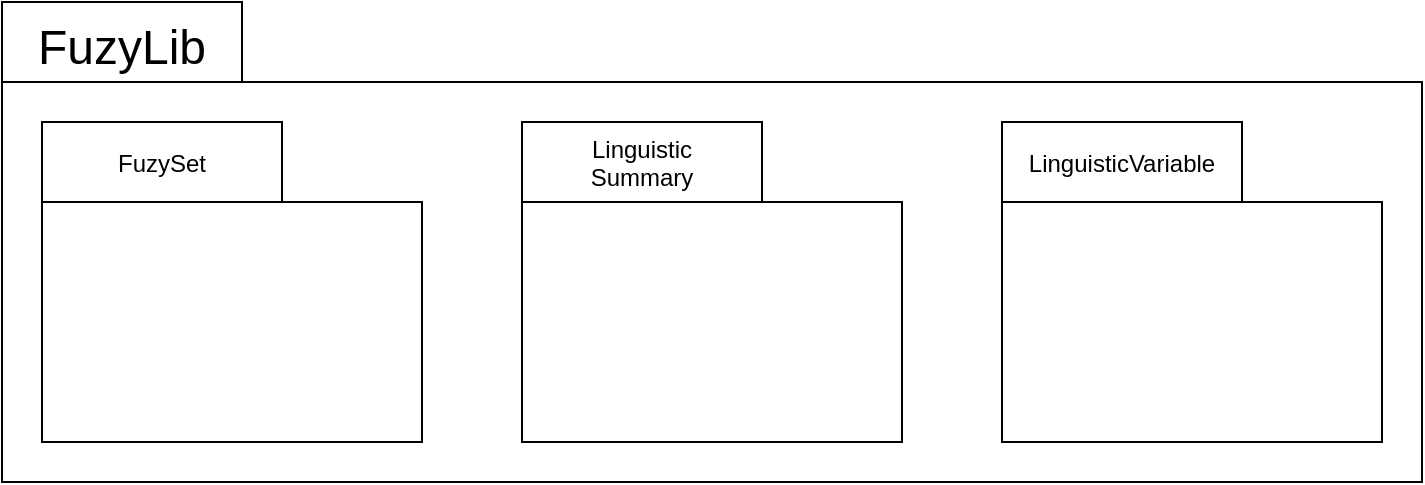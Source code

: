 <mxfile version="24.4.0" type="device">
  <diagram name="Page-1" id="b5b7bab2-c9e2-2cf4-8b2a-24fd1a2a6d21">
    <mxGraphModel dx="1372" dy="884" grid="1" gridSize="10" guides="1" tooltips="1" connect="1" arrows="1" fold="1" page="1" pageScale="1" pageWidth="827" pageHeight="1169" background="none" math="0" shadow="0">
      <root>
        <mxCell id="0" />
        <mxCell id="1" parent="0" />
        <mxCell id="XzUnMnenu4ofP4VCOcNQ-1" value="" style="shape=folder;fontStyle=1;spacingTop=10;tabWidth=120;tabHeight=40;tabPosition=left;html=1;whiteSpace=wrap;" parent="1" vertex="1">
          <mxGeometry x="70" y="90" width="710" height="240" as="geometry" />
        </mxCell>
        <mxCell id="XzUnMnenu4ofP4VCOcNQ-13" value="" style="shape=folder;fontStyle=1;spacingTop=10;tabWidth=120;tabHeight=40;tabPosition=left;html=1;whiteSpace=wrap;" parent="1" vertex="1">
          <mxGeometry x="330" y="150" width="190" height="160" as="geometry" />
        </mxCell>
        <mxCell id="XzUnMnenu4ofP4VCOcNQ-2" value="FuzyLib" style="text;strokeColor=none;fillColor=none;fontSize=24;fontStyle=0;verticalAlign=middle;align=center;" parent="1" vertex="1">
          <mxGeometry x="80" y="90" width="100" height="40" as="geometry" />
        </mxCell>
        <mxCell id="XzUnMnenu4ofP4VCOcNQ-3" value="" style="shape=folder;fontStyle=1;spacingTop=10;tabWidth=120;tabHeight=40;tabPosition=left;html=1;whiteSpace=wrap;" parent="1" vertex="1">
          <mxGeometry x="90" y="150" width="190" height="160" as="geometry" />
        </mxCell>
        <mxCell id="XzUnMnenu4ofP4VCOcNQ-4" value="FuzySet" style="text;strokeColor=none;fillColor=none;fontSize=12;fontStyle=0;verticalAlign=middle;align=center;" parent="1" vertex="1">
          <mxGeometry x="100" y="150" width="100" height="40" as="geometry" />
        </mxCell>
        <mxCell id="XzUnMnenu4ofP4VCOcNQ-6" value="Linguistic &#xa;Summary" style="text;strokeColor=none;fillColor=none;fontSize=12;fontStyle=0;verticalAlign=middle;align=center;" parent="1" vertex="1">
          <mxGeometry x="340" y="150" width="100" height="40" as="geometry" />
        </mxCell>
        <mxCell id="XzUnMnenu4ofP4VCOcNQ-14" value="" style="shape=folder;fontStyle=1;spacingTop=10;tabWidth=120;tabHeight=40;tabPosition=left;html=1;whiteSpace=wrap;" parent="1" vertex="1">
          <mxGeometry x="570" y="150" width="190" height="160" as="geometry" />
        </mxCell>
        <mxCell id="XzUnMnenu4ofP4VCOcNQ-8" value="LinguisticVariable" style="text;strokeColor=none;fillColor=none;fontSize=12;fontStyle=0;verticalAlign=middle;align=center;" parent="1" vertex="1">
          <mxGeometry x="580" y="150" width="100" height="40" as="geometry" />
        </mxCell>
      </root>
    </mxGraphModel>
  </diagram>
</mxfile>
